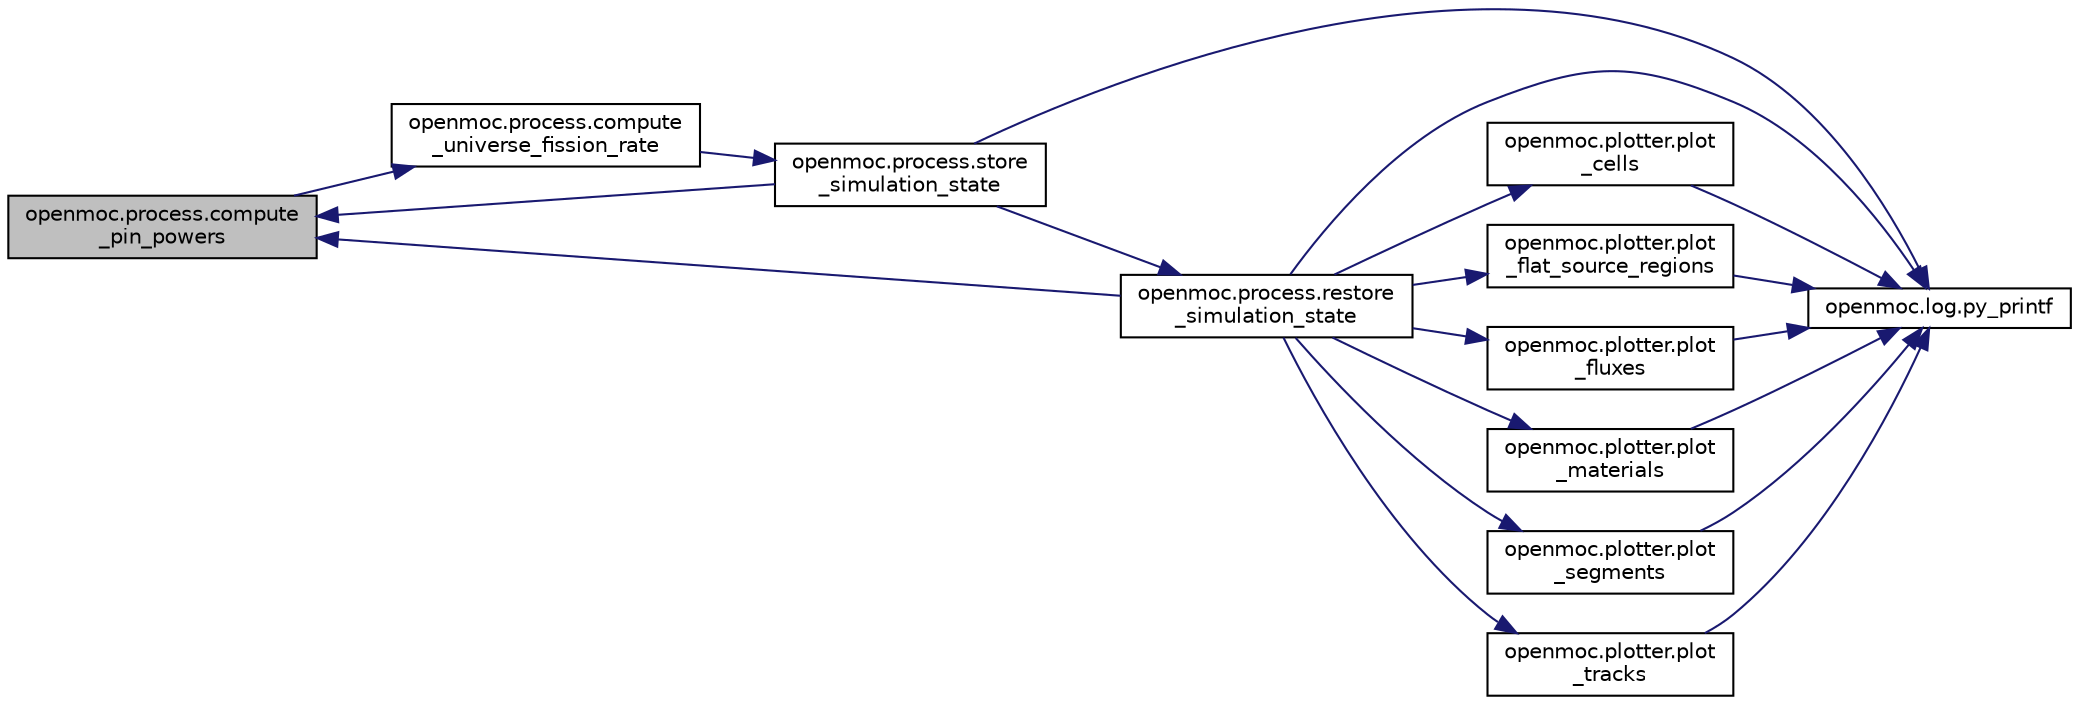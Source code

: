 digraph "openmoc.process.compute_pin_powers"
{
  edge [fontname="Helvetica",fontsize="10",labelfontname="Helvetica",labelfontsize="10"];
  node [fontname="Helvetica",fontsize="10",shape=record];
  rankdir="LR";
  Node1 [label="openmoc.process.compute\l_pin_powers",height=0.2,width=0.4,color="black", fillcolor="grey75", style="filled" fontcolor="black"];
  Node1 -> Node2 [color="midnightblue",fontsize="10",style="solid",fontname="Helvetica"];
  Node2 [label="openmoc.process.compute\l_universe_fission_rate",height=0.2,width=0.4,color="black", fillcolor="white", style="filled",URL="$namespaceopenmoc_1_1process.html#a6115e946c5118ee95f71ffed07034df5",tooltip="A recursive routine to compute the fission rate for all cells in a given universe, and for all universes contained within those cells."];
  Node2 -> Node3 [color="midnightblue",fontsize="10",style="solid",fontname="Helvetica"];
  Node3 [label="openmoc.process.store\l_simulation_state",height=0.2,width=0.4,color="black", fillcolor="white", style="filled",URL="$namespaceopenmoc_1_1process.html#a151286616e1ef981c7488979ffd1fe06",tooltip="This method stores all of the data for an OpenMOC simulation to a a binary file for downstream data p..."];
  Node3 -> Node1 [color="midnightblue",fontsize="10",style="solid",fontname="Helvetica"];
  Node3 -> Node4 [color="midnightblue",fontsize="10",style="solid",fontname="Helvetica"];
  Node4 [label="openmoc.log.py_printf",height=0.2,width=0.4,color="black", fillcolor="white", style="filled",URL="$namespaceopenmoc_1_1log.html#a0bfafaa584b4e7156cce255cb70943e5",tooltip="Function to print a log message to the screen."];
  Node3 -> Node5 [color="midnightblue",fontsize="10",style="solid",fontname="Helvetica"];
  Node5 [label="openmoc.process.restore\l_simulation_state",height=0.2,width=0.4,color="black", fillcolor="white", style="filled",URL="$namespaceopenmoc_1_1process.html#a20436071e0dfd32af17c67bf86636a93",tooltip="This method restores all of the data for an OpenMOC simulation from a a binary file for downstream da..."];
  Node5 -> Node4 [color="midnightblue",fontsize="10",style="solid",fontname="Helvetica"];
  Node5 -> Node6 [color="midnightblue",fontsize="10",style="solid",fontname="Helvetica"];
  Node6 [label="openmoc.plotter.plot\l_cells",height=0.2,width=0.4,color="black", fillcolor="white", style="filled",URL="$namespaceopenmoc_1_1plotter.html#aff1a3faf0ddfd06c51d29b707e56a19d",tooltip="This method takes in a Geometry object and plots a color-coded 2D surface plot representing the Cells..."];
  Node6 -> Node4 [color="midnightblue",fontsize="10",style="solid",fontname="Helvetica"];
  Node5 -> Node7 [color="midnightblue",fontsize="10",style="solid",fontname="Helvetica"];
  Node7 [label="openmoc.plotter.plot\l_flat_source_regions",height=0.2,width=0.4,color="black", fillcolor="white", style="filled",URL="$namespaceopenmoc_1_1plotter.html#a5d7c01d67fcbf425377b981bf78e31ca",tooltip="This method takes in a Geometry object and plots a color-coded 2D surface plot representing the flat ..."];
  Node7 -> Node4 [color="midnightblue",fontsize="10",style="solid",fontname="Helvetica"];
  Node5 -> Node8 [color="midnightblue",fontsize="10",style="solid",fontname="Helvetica"];
  Node8 [label="openmoc.plotter.plot\l_fluxes",height=0.2,width=0.4,color="black", fillcolor="white", style="filled",URL="$namespaceopenmoc_1_1plotter.html#af8c06de547846a573bc7c86bd5cb7840",tooltip="This method takes in a Geometry object and plots a color-coded 2D surface plot representing the flat ..."];
  Node8 -> Node4 [color="midnightblue",fontsize="10",style="solid",fontname="Helvetica"];
  Node5 -> Node9 [color="midnightblue",fontsize="10",style="solid",fontname="Helvetica"];
  Node9 [label="openmoc.plotter.plot\l_materials",height=0.2,width=0.4,color="black", fillcolor="white", style="filled",URL="$namespaceopenmoc_1_1plotter.html#a003a5d8a2b7bf92fb9d2fc4508b789aa",tooltip="This method takes in a Geometry object and plots a color-coded 2D surface plot representing the Mater..."];
  Node9 -> Node4 [color="midnightblue",fontsize="10",style="solid",fontname="Helvetica"];
  Node5 -> Node10 [color="midnightblue",fontsize="10",style="solid",fontname="Helvetica"];
  Node10 [label="openmoc.plotter.plot\l_segments",height=0.2,width=0.4,color="black", fillcolor="white", style="filled",URL="$namespaceopenmoc_1_1plotter.html#a25052c8e4973614b3109f91382801c96",tooltip="Plots the characteristic Track segments from an OpenMOC simulation."];
  Node10 -> Node4 [color="midnightblue",fontsize="10",style="solid",fontname="Helvetica"];
  Node5 -> Node11 [color="midnightblue",fontsize="10",style="solid",fontname="Helvetica"];
  Node11 [label="openmoc.plotter.plot\l_tracks",height=0.2,width=0.4,color="black", fillcolor="white", style="filled",URL="$namespaceopenmoc_1_1plotter.html#aa7d77b958747ebb815e3d35979049901",tooltip="Plots the characteristic tracks from an OpenMOC simulation."];
  Node11 -> Node4 [color="midnightblue",fontsize="10",style="solid",fontname="Helvetica"];
  Node5 -> Node1 [color="midnightblue",fontsize="10",style="solid",fontname="Helvetica"];
}
